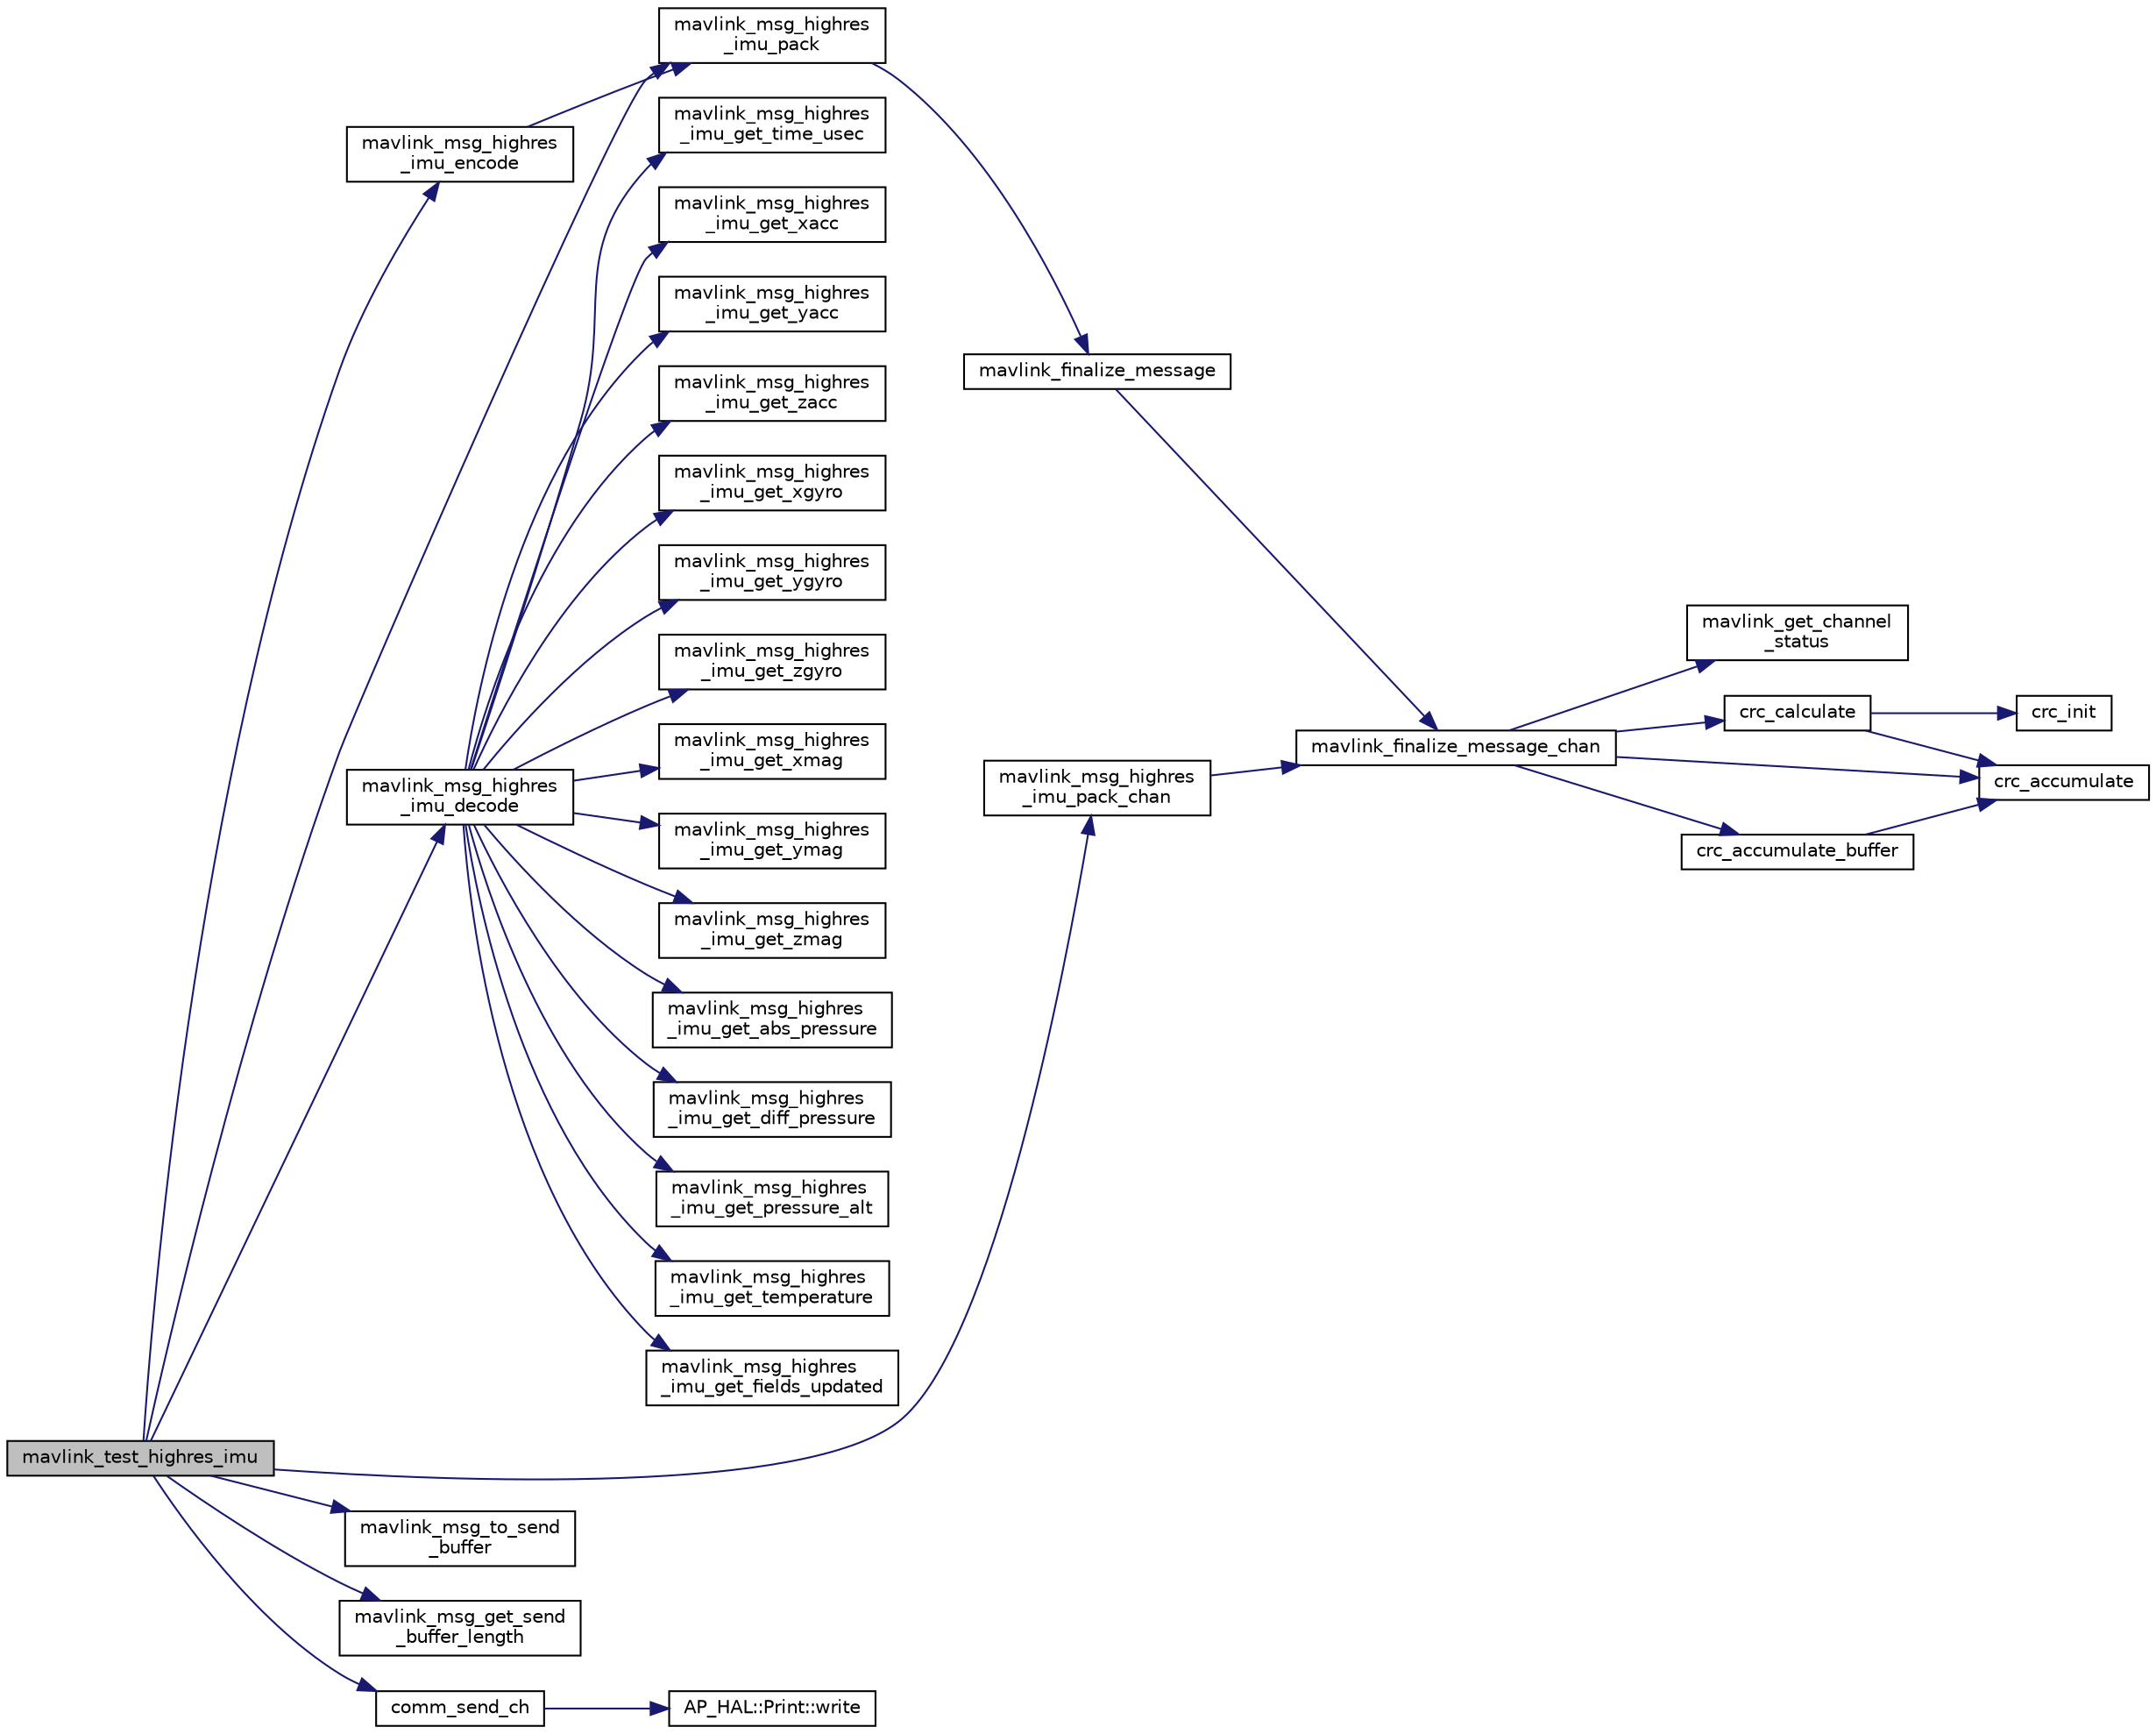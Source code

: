 digraph "mavlink_test_highres_imu"
{
 // INTERACTIVE_SVG=YES
  edge [fontname="Helvetica",fontsize="10",labelfontname="Helvetica",labelfontsize="10"];
  node [fontname="Helvetica",fontsize="10",shape=record];
  rankdir="LR";
  Node1 [label="mavlink_test_highres_imu",height=0.2,width=0.4,color="black", fillcolor="grey75", style="filled", fontcolor="black"];
  Node1 -> Node2 [color="midnightblue",fontsize="10",style="solid",fontname="Helvetica"];
  Node2 [label="mavlink_msg_highres\l_imu_encode",height=0.2,width=0.4,color="black", fillcolor="white", style="filled",URL="$mavlink__msg__highres__imu_8h.html#a21102934d60d00c8664a59d2baf96142",tooltip="Encode a highres_imu struct. "];
  Node2 -> Node3 [color="midnightblue",fontsize="10",style="solid",fontname="Helvetica"];
  Node3 [label="mavlink_msg_highres\l_imu_pack",height=0.2,width=0.4,color="black", fillcolor="white", style="filled",URL="$mavlink__msg__highres__imu_8h.html#a651db3750f383e9fb0ef3691a7043f4c",tooltip="Pack a highres_imu message. "];
  Node3 -> Node4 [color="midnightblue",fontsize="10",style="solid",fontname="Helvetica"];
  Node4 [label="mavlink_finalize_message",height=0.2,width=0.4,color="black", fillcolor="white", style="filled",URL="$mavlink__helpers_8h.html#af3bea083c5ec83f5b6570b2bd4a817d0",tooltip="Finalize a MAVLink message with MAVLINK_COMM_0 as default channel. "];
  Node4 -> Node5 [color="midnightblue",fontsize="10",style="solid",fontname="Helvetica"];
  Node5 [label="mavlink_finalize_message_chan",height=0.2,width=0.4,color="black", fillcolor="white", style="filled",URL="$mavlink__helpers_8h.html#aa66131138fc02101dcc73b4b556ab422",tooltip="Finalize a MAVLink message with channel assignment. "];
  Node5 -> Node6 [color="midnightblue",fontsize="10",style="solid",fontname="Helvetica"];
  Node6 [label="mavlink_get_channel\l_status",height=0.2,width=0.4,color="black", fillcolor="white", style="filled",URL="$mavlink__helpers_8h.html#ac006d308067f48514ca5c0cf0b046c28"];
  Node5 -> Node7 [color="midnightblue",fontsize="10",style="solid",fontname="Helvetica"];
  Node7 [label="crc_calculate",height=0.2,width=0.4,color="black", fillcolor="white", style="filled",URL="$checksum_8h.html#ab4264eb7b9e22aabb5cc3191bce35f4c",tooltip="Calculates the X.25 checksum on a byte buffer. "];
  Node7 -> Node8 [color="midnightblue",fontsize="10",style="solid",fontname="Helvetica"];
  Node8 [label="crc_init",height=0.2,width=0.4,color="black", fillcolor="white", style="filled",URL="$checksum_8h.html#aee738f6e20d31b027afdd966c79befae",tooltip="Initiliaze the buffer for the X.25 CRC. "];
  Node7 -> Node9 [color="midnightblue",fontsize="10",style="solid",fontname="Helvetica"];
  Node9 [label="crc_accumulate",height=0.2,width=0.4,color="black", fillcolor="white", style="filled",URL="$checksum_8h.html#ade2bbc31cd3b5b6d839556f56de61957",tooltip="Accumulate the X.25 CRC by adding one char at a time. "];
  Node5 -> Node10 [color="midnightblue",fontsize="10",style="solid",fontname="Helvetica"];
  Node10 [label="crc_accumulate_buffer",height=0.2,width=0.4,color="black", fillcolor="white", style="filled",URL="$checksum_8h.html#abcbaa800e8fcbcdf9bb48168657fbefd",tooltip="Accumulate the X.25 CRC by adding an array of bytes. "];
  Node10 -> Node9 [color="midnightblue",fontsize="10",style="solid",fontname="Helvetica"];
  Node5 -> Node9 [color="midnightblue",fontsize="10",style="solid",fontname="Helvetica"];
  Node1 -> Node11 [color="midnightblue",fontsize="10",style="solid",fontname="Helvetica"];
  Node11 [label="mavlink_msg_highres\l_imu_decode",height=0.2,width=0.4,color="black", fillcolor="white", style="filled",URL="$mavlink__msg__highres__imu_8h.html#a96fca8449d68fd8c8d6fd71e206b8f19",tooltip="Decode a highres_imu message into a struct. "];
  Node11 -> Node12 [color="midnightblue",fontsize="10",style="solid",fontname="Helvetica"];
  Node12 [label="mavlink_msg_highres\l_imu_get_time_usec",height=0.2,width=0.4,color="black", fillcolor="white", style="filled",URL="$mavlink__msg__highres__imu_8h.html#a89047a3e4251f1764d48afd6aebf5a23",tooltip="Send a highres_imu message. "];
  Node11 -> Node13 [color="midnightblue",fontsize="10",style="solid",fontname="Helvetica"];
  Node13 [label="mavlink_msg_highres\l_imu_get_xacc",height=0.2,width=0.4,color="black", fillcolor="white", style="filled",URL="$mavlink__msg__highres__imu_8h.html#a36889123a43f1a77c63b7ce04c5b57c9",tooltip="Get field xacc from highres_imu message. "];
  Node11 -> Node14 [color="midnightblue",fontsize="10",style="solid",fontname="Helvetica"];
  Node14 [label="mavlink_msg_highres\l_imu_get_yacc",height=0.2,width=0.4,color="black", fillcolor="white", style="filled",URL="$mavlink__msg__highres__imu_8h.html#af3904eb4fcd5a9baf5f1c62444c830ce",tooltip="Get field yacc from highres_imu message. "];
  Node11 -> Node15 [color="midnightblue",fontsize="10",style="solid",fontname="Helvetica"];
  Node15 [label="mavlink_msg_highres\l_imu_get_zacc",height=0.2,width=0.4,color="black", fillcolor="white", style="filled",URL="$mavlink__msg__highres__imu_8h.html#a2bb18fb5907fbd3d6abc465dbd8c50ff",tooltip="Get field zacc from highres_imu message. "];
  Node11 -> Node16 [color="midnightblue",fontsize="10",style="solid",fontname="Helvetica"];
  Node16 [label="mavlink_msg_highres\l_imu_get_xgyro",height=0.2,width=0.4,color="black", fillcolor="white", style="filled",URL="$mavlink__msg__highres__imu_8h.html#a38f1ce5e67ff7202990a8abdeecfa62f",tooltip="Get field xgyro from highres_imu message. "];
  Node11 -> Node17 [color="midnightblue",fontsize="10",style="solid",fontname="Helvetica"];
  Node17 [label="mavlink_msg_highres\l_imu_get_ygyro",height=0.2,width=0.4,color="black", fillcolor="white", style="filled",URL="$mavlink__msg__highres__imu_8h.html#acfe77f1acba9d5a704739645f40f93ca",tooltip="Get field ygyro from highres_imu message. "];
  Node11 -> Node18 [color="midnightblue",fontsize="10",style="solid",fontname="Helvetica"];
  Node18 [label="mavlink_msg_highres\l_imu_get_zgyro",height=0.2,width=0.4,color="black", fillcolor="white", style="filled",URL="$mavlink__msg__highres__imu_8h.html#ab6cf4e1e505266a365a1ba69a51aaca6",tooltip="Get field zgyro from highres_imu message. "];
  Node11 -> Node19 [color="midnightblue",fontsize="10",style="solid",fontname="Helvetica"];
  Node19 [label="mavlink_msg_highres\l_imu_get_xmag",height=0.2,width=0.4,color="black", fillcolor="white", style="filled",URL="$mavlink__msg__highres__imu_8h.html#a0b2f83f3febf86af9e33d3b8dc9bb834",tooltip="Get field xmag from highres_imu message. "];
  Node11 -> Node20 [color="midnightblue",fontsize="10",style="solid",fontname="Helvetica"];
  Node20 [label="mavlink_msg_highres\l_imu_get_ymag",height=0.2,width=0.4,color="black", fillcolor="white", style="filled",URL="$mavlink__msg__highres__imu_8h.html#a4de9f3cc693edc3fac2dff20e257d6e2",tooltip="Get field ymag from highres_imu message. "];
  Node11 -> Node21 [color="midnightblue",fontsize="10",style="solid",fontname="Helvetica"];
  Node21 [label="mavlink_msg_highres\l_imu_get_zmag",height=0.2,width=0.4,color="black", fillcolor="white", style="filled",URL="$mavlink__msg__highres__imu_8h.html#afa479baf3a4a81874f5184157fe766d6",tooltip="Get field zmag from highres_imu message. "];
  Node11 -> Node22 [color="midnightblue",fontsize="10",style="solid",fontname="Helvetica"];
  Node22 [label="mavlink_msg_highres\l_imu_get_abs_pressure",height=0.2,width=0.4,color="black", fillcolor="white", style="filled",URL="$mavlink__msg__highres__imu_8h.html#abcd44ddc4f8995ee2d79241efcde0112",tooltip="Get field abs_pressure from highres_imu message. "];
  Node11 -> Node23 [color="midnightblue",fontsize="10",style="solid",fontname="Helvetica"];
  Node23 [label="mavlink_msg_highres\l_imu_get_diff_pressure",height=0.2,width=0.4,color="black", fillcolor="white", style="filled",URL="$mavlink__msg__highres__imu_8h.html#a5b21bbb4cc7cde84c704e0c276b47168",tooltip="Get field diff_pressure from highres_imu message. "];
  Node11 -> Node24 [color="midnightblue",fontsize="10",style="solid",fontname="Helvetica"];
  Node24 [label="mavlink_msg_highres\l_imu_get_pressure_alt",height=0.2,width=0.4,color="black", fillcolor="white", style="filled",URL="$mavlink__msg__highres__imu_8h.html#a0170305f251339e05a0d9a84893400da",tooltip="Get field pressure_alt from highres_imu message. "];
  Node11 -> Node25 [color="midnightblue",fontsize="10",style="solid",fontname="Helvetica"];
  Node25 [label="mavlink_msg_highres\l_imu_get_temperature",height=0.2,width=0.4,color="black", fillcolor="white", style="filled",URL="$mavlink__msg__highres__imu_8h.html#a9d9d5215718c5deb331c900adaf7ae97",tooltip="Get field temperature from highres_imu message. "];
  Node11 -> Node26 [color="midnightblue",fontsize="10",style="solid",fontname="Helvetica"];
  Node26 [label="mavlink_msg_highres\l_imu_get_fields_updated",height=0.2,width=0.4,color="black", fillcolor="white", style="filled",URL="$mavlink__msg__highres__imu_8h.html#a3b87acca4c83b2598e782eafd8a04c84",tooltip="Get field fields_updated from highres_imu message. "];
  Node1 -> Node3 [color="midnightblue",fontsize="10",style="solid",fontname="Helvetica"];
  Node1 -> Node27 [color="midnightblue",fontsize="10",style="solid",fontname="Helvetica"];
  Node27 [label="mavlink_msg_highres\l_imu_pack_chan",height=0.2,width=0.4,color="black", fillcolor="white", style="filled",URL="$mavlink__msg__highres__imu_8h.html#a015fc1498f54e7792bff4dff0e1338f8",tooltip="Pack a highres_imu message on a channel. "];
  Node27 -> Node5 [color="midnightblue",fontsize="10",style="solid",fontname="Helvetica"];
  Node1 -> Node28 [color="midnightblue",fontsize="10",style="solid",fontname="Helvetica"];
  Node28 [label="mavlink_msg_to_send\l_buffer",height=0.2,width=0.4,color="black", fillcolor="white", style="filled",URL="$mavlink__helpers_8h.html#afea0a9befa84822fd62c2899ea0d849e",tooltip="Pack a message to send it over a serial byte stream. "];
  Node1 -> Node29 [color="midnightblue",fontsize="10",style="solid",fontname="Helvetica"];
  Node29 [label="mavlink_msg_get_send\l_buffer_length",height=0.2,width=0.4,color="black", fillcolor="white", style="filled",URL="$protocol_8h.html#aa86c08f27aabb7a2e12a67f189f590c8",tooltip="Get the required buffer size for this message. "];
  Node1 -> Node30 [color="midnightblue",fontsize="10",style="solid",fontname="Helvetica"];
  Node30 [label="comm_send_ch",height=0.2,width=0.4,color="black", fillcolor="white", style="filled",URL="$GCS__MAVLink_8h.html#ab753873a1ee10adedd0ce246311468f8"];
  Node30 -> Node31 [color="midnightblue",fontsize="10",style="solid",fontname="Helvetica"];
  Node31 [label="AP_HAL::Print::write",height=0.2,width=0.4,color="black", fillcolor="white", style="filled",URL="$classAP__HAL_1_1Print.html#acc65391952a43334f8f5c9bef341f501"];
}
